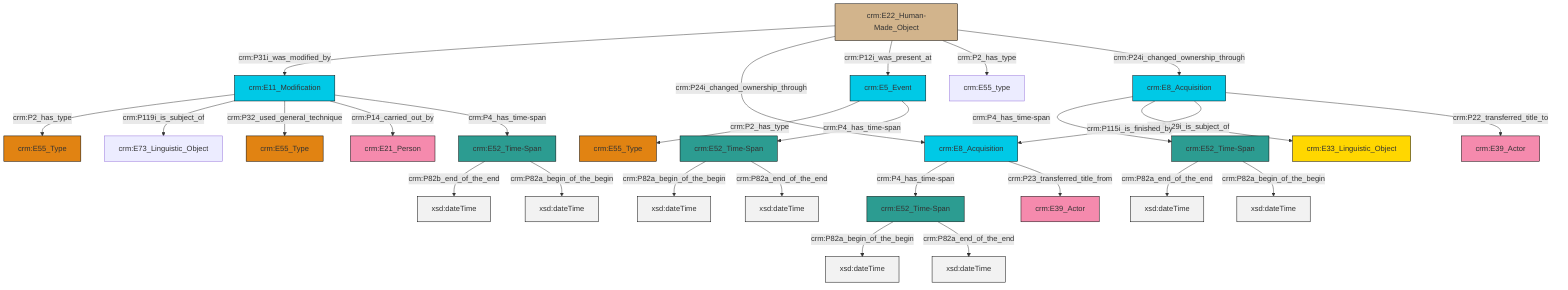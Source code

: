 graph TD
classDef Literal fill:#f2f2f2,stroke:#000000;
classDef CRM_Entity fill:#FFFFFF,stroke:#000000;
classDef Temporal_Entity fill:#00C9E6, stroke:#000000;
classDef Type fill:#E18312, stroke:#000000;
classDef Time-Span fill:#2C9C91, stroke:#000000;
classDef Appellation fill:#FFEB7F, stroke:#000000;
classDef Place fill:#008836, stroke:#000000;
classDef Persistent_Item fill:#B266B2, stroke:#000000;
classDef Conceptual_Object fill:#FFD700, stroke:#000000;
classDef Physical_Thing fill:#D2B48C, stroke:#000000;
classDef Actor fill:#f58aad, stroke:#000000;
classDef PC_Classes fill:#4ce600, stroke:#000000;
classDef Multi fill:#cccccc,stroke:#000000;

8["crm:E22_Human-Made_Object"]:::Physical_Thing -->|crm:P31i_was_modified_by| 9["crm:E11_Modification"]:::Temporal_Entity
10["crm:E52_Time-Span"]:::Time-Span -->|crm:P82a_begin_of_the_begin| 11[xsd:dateTime]:::Literal
12["crm:E8_Acquisition"]:::Temporal_Entity -->|crm:P4_has_time-span| 2["crm:E52_Time-Span"]:::Time-Span
16["crm:E52_Time-Span"]:::Time-Span -->|crm:P82b_end_of_the_end| 17[xsd:dateTime]:::Literal
2["crm:E52_Time-Span"]:::Time-Span -->|crm:P82a_begin_of_the_begin| 18[xsd:dateTime]:::Literal
16["crm:E52_Time-Span"]:::Time-Span -->|crm:P82a_begin_of_the_begin| 21[xsd:dateTime]:::Literal
6["crm:E8_Acquisition"]:::Temporal_Entity -->|crm:P4_has_time-span| 22["crm:E52_Time-Span"]:::Time-Span
0["crm:E5_Event"]:::Temporal_Entity -->|crm:P2_has_type| 27["crm:E55_Type"]:::Type
8["crm:E22_Human-Made_Object"]:::Physical_Thing -->|crm:P24i_changed_ownership_through| 12["crm:E8_Acquisition"]:::Temporal_Entity
9["crm:E11_Modification"]:::Temporal_Entity -->|crm:P2_has_type| 4["crm:E55_Type"]:::Type
0["crm:E5_Event"]:::Temporal_Entity -->|crm:P4_has_time-span| 10["crm:E52_Time-Span"]:::Time-Span
6["crm:E8_Acquisition"]:::Temporal_Entity -->|crm:P129i_is_subject_of| 23["crm:E33_Linguistic_Object"]:::Conceptual_Object
9["crm:E11_Modification"]:::Temporal_Entity -->|crm:P119i_is_subject_of| 19["crm:E73_Linguistic_Object"]:::Default
8["crm:E22_Human-Made_Object"]:::Physical_Thing -->|crm:P12i_was_present_at| 0["crm:E5_Event"]:::Temporal_Entity
9["crm:E11_Modification"]:::Temporal_Entity -->|crm:P32_used_general_technique| 30["crm:E55_Type"]:::Type
10["crm:E52_Time-Span"]:::Time-Span -->|crm:P82a_end_of_the_end| 31[xsd:dateTime]:::Literal
8["crm:E22_Human-Made_Object"]:::Physical_Thing -->|crm:P2_has_type| 34["crm:E55_type"]:::Default
9["crm:E11_Modification"]:::Temporal_Entity -->|crm:P14_carried_out_by| 14["crm:E21_Person"]:::Actor
22["crm:E52_Time-Span"]:::Time-Span -->|crm:P82a_end_of_the_end| 36[xsd:dateTime]:::Literal
9["crm:E11_Modification"]:::Temporal_Entity -->|crm:P4_has_time-span| 16["crm:E52_Time-Span"]:::Time-Span
8["crm:E22_Human-Made_Object"]:::Physical_Thing -->|crm:P24i_changed_ownership_through| 6["crm:E8_Acquisition"]:::Temporal_Entity
2["crm:E52_Time-Span"]:::Time-Span -->|crm:P82a_end_of_the_end| 41[xsd:dateTime]:::Literal
12["crm:E8_Acquisition"]:::Temporal_Entity -->|crm:P23_transferred_title_from| 38["crm:E39_Actor"]:::Actor
6["crm:E8_Acquisition"]:::Temporal_Entity -->|crm:P115i_is_finished_by| 12["crm:E8_Acquisition"]:::Temporal_Entity
6["crm:E8_Acquisition"]:::Temporal_Entity -->|crm:P22_transferred_title_to| 25["crm:E39_Actor"]:::Actor
22["crm:E52_Time-Span"]:::Time-Span -->|crm:P82a_begin_of_the_begin| 43[xsd:dateTime]:::Literal